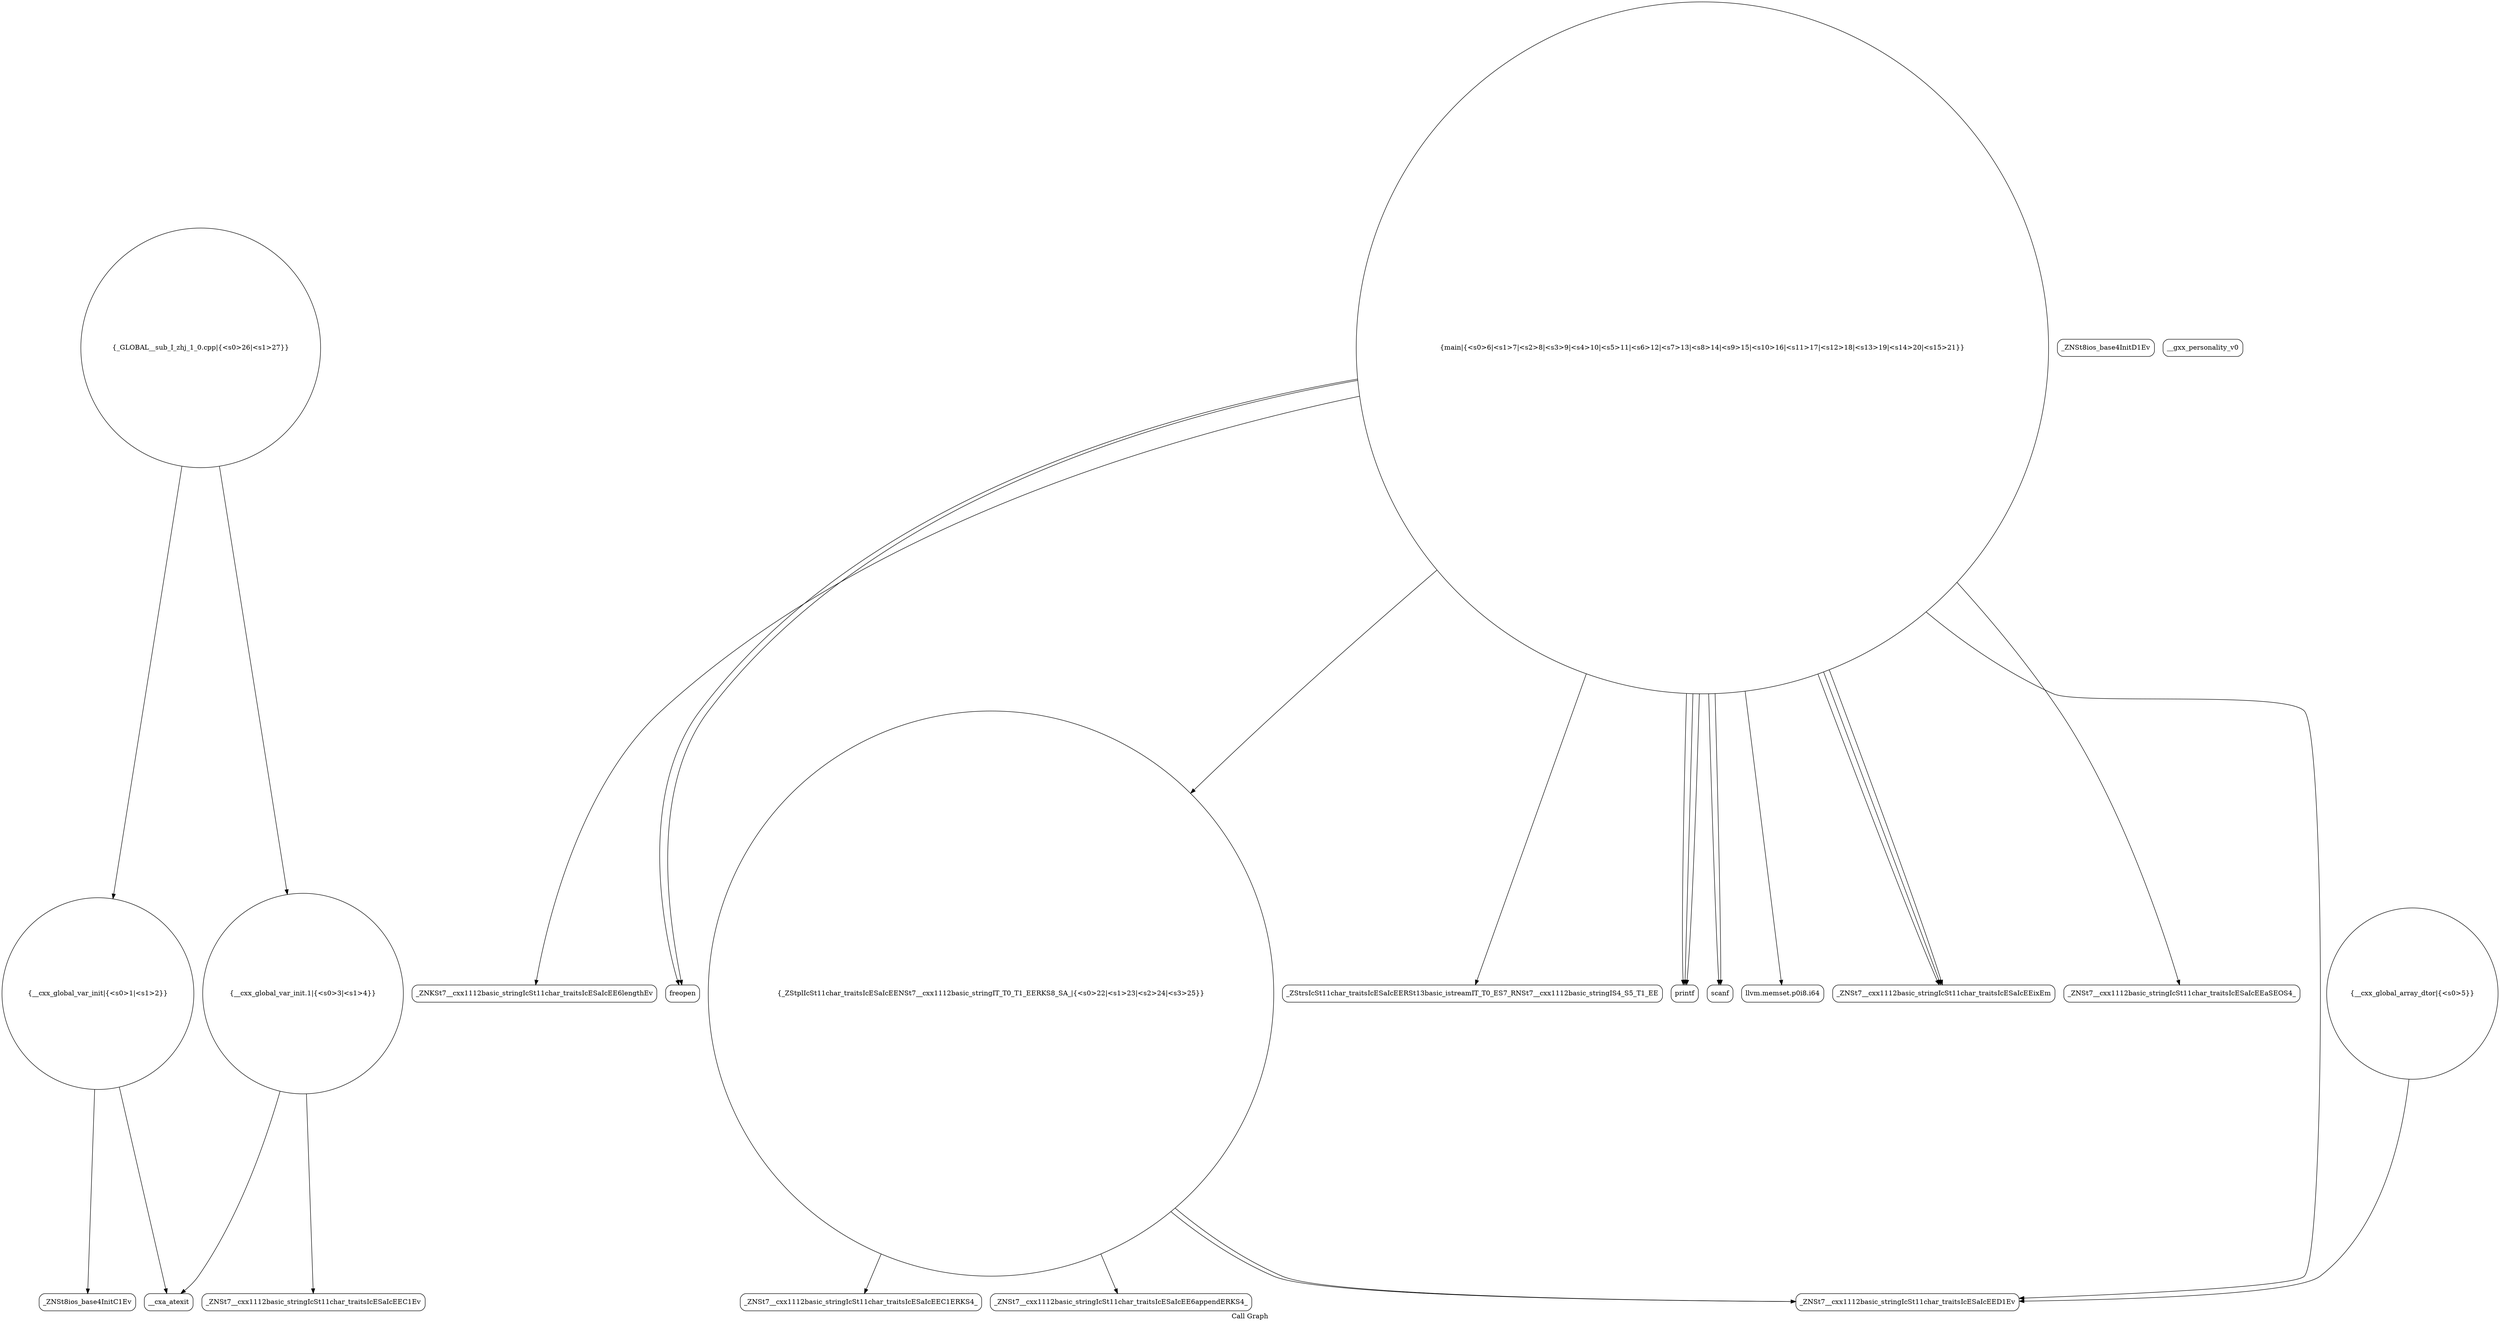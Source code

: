 digraph "Call Graph" {
	label="Call Graph";

	Node0x55fe6f817a00 [shape=record,shape=circle,label="{__cxx_global_var_init|{<s0>1|<s1>2}}"];
	Node0x55fe6f817a00:s0 -> Node0x55fe6f895100[color=black];
	Node0x55fe6f817a00:s1 -> Node0x55fe6f895200[color=black];
	Node0x55fe6f895400 [shape=record,shape=Mrecord,label="{_ZNSt7__cxx1112basic_stringIcSt11char_traitsIcESaIcEED1Ev}"];
	Node0x55fe6f895780 [shape=record,shape=Mrecord,label="{_ZNKSt7__cxx1112basic_stringIcSt11char_traitsIcESaIcEE6lengthEv}"];
	Node0x55fe6f895b00 [shape=record,shape=circle,label="{_GLOBAL__sub_I_zhj_1_0.cpp|{<s0>26|<s1>27}}"];
	Node0x55fe6f895b00:s0 -> Node0x55fe6f817a00[color=black];
	Node0x55fe6f895b00:s1 -> Node0x55fe6f895280[color=black];
	Node0x55fe6f895180 [shape=record,shape=Mrecord,label="{_ZNSt8ios_base4InitD1Ev}"];
	Node0x55fe6f895500 [shape=record,shape=Mrecord,label="{freopen}"];
	Node0x55fe6f895880 [shape=record,shape=circle,label="{_ZStplIcSt11char_traitsIcESaIcEENSt7__cxx1112basic_stringIT_T0_T1_EERKS8_SA_|{<s0>22|<s1>23|<s2>24|<s3>25}}"];
	Node0x55fe6f895880:s0 -> Node0x55fe6f895980[color=black];
	Node0x55fe6f895880:s1 -> Node0x55fe6f895a00[color=black];
	Node0x55fe6f895880:s2 -> Node0x55fe6f895400[color=black];
	Node0x55fe6f895880:s3 -> Node0x55fe6f895400[color=black];
	Node0x55fe6f895280 [shape=record,shape=circle,label="{__cxx_global_var_init.1|{<s0>3|<s1>4}}"];
	Node0x55fe6f895280:s0 -> Node0x55fe6f895300[color=black];
	Node0x55fe6f895280:s1 -> Node0x55fe6f895200[color=black];
	Node0x55fe6f895600 [shape=record,shape=Mrecord,label="{_ZStrsIcSt11char_traitsIcESaIcEERSt13basic_istreamIT_T0_ES7_RNSt7__cxx1112basic_stringIS4_S5_T1_EE}"];
	Node0x55fe6f895980 [shape=record,shape=Mrecord,label="{_ZNSt7__cxx1112basic_stringIcSt11char_traitsIcESaIcEEC1ERKS4_}"];
	Node0x55fe6f895380 [shape=record,shape=circle,label="{__cxx_global_array_dtor|{<s0>5}}"];
	Node0x55fe6f895380:s0 -> Node0x55fe6f895400[color=black];
	Node0x55fe6f895700 [shape=record,shape=Mrecord,label="{printf}"];
	Node0x55fe6f895a80 [shape=record,shape=Mrecord,label="{__gxx_personality_v0}"];
	Node0x55fe6f895100 [shape=record,shape=Mrecord,label="{_ZNSt8ios_base4InitC1Ev}"];
	Node0x55fe6f895480 [shape=record,shape=circle,label="{main|{<s0>6|<s1>7|<s2>8|<s3>9|<s4>10|<s5>11|<s6>12|<s7>13|<s8>14|<s9>15|<s10>16|<s11>17|<s12>18|<s13>19|<s14>20|<s15>21}}"];
	Node0x55fe6f895480:s0 -> Node0x55fe6f895500[color=black];
	Node0x55fe6f895480:s1 -> Node0x55fe6f895500[color=black];
	Node0x55fe6f895480:s2 -> Node0x55fe6f895580[color=black];
	Node0x55fe6f895480:s3 -> Node0x55fe6f895580[color=black];
	Node0x55fe6f895480:s4 -> Node0x55fe6f895600[color=black];
	Node0x55fe6f895480:s5 -> Node0x55fe6f895680[color=black];
	Node0x55fe6f895480:s6 -> Node0x55fe6f895700[color=black];
	Node0x55fe6f895480:s7 -> Node0x55fe6f895780[color=black];
	Node0x55fe6f895480:s8 -> Node0x55fe6f895800[color=black];
	Node0x55fe6f895480:s9 -> Node0x55fe6f895800[color=black];
	Node0x55fe6f895480:s10 -> Node0x55fe6f895800[color=black];
	Node0x55fe6f895480:s11 -> Node0x55fe6f895880[color=black];
	Node0x55fe6f895480:s12 -> Node0x55fe6f895900[color=black];
	Node0x55fe6f895480:s13 -> Node0x55fe6f895400[color=black];
	Node0x55fe6f895480:s14 -> Node0x55fe6f895700[color=black];
	Node0x55fe6f895480:s15 -> Node0x55fe6f895700[color=black];
	Node0x55fe6f895800 [shape=record,shape=Mrecord,label="{_ZNSt7__cxx1112basic_stringIcSt11char_traitsIcESaIcEEixEm}"];
	Node0x55fe6f895200 [shape=record,shape=Mrecord,label="{__cxa_atexit}"];
	Node0x55fe6f895580 [shape=record,shape=Mrecord,label="{scanf}"];
	Node0x55fe6f895900 [shape=record,shape=Mrecord,label="{_ZNSt7__cxx1112basic_stringIcSt11char_traitsIcESaIcEEaSEOS4_}"];
	Node0x55fe6f895300 [shape=record,shape=Mrecord,label="{_ZNSt7__cxx1112basic_stringIcSt11char_traitsIcESaIcEEC1Ev}"];
	Node0x55fe6f895680 [shape=record,shape=Mrecord,label="{llvm.memset.p0i8.i64}"];
	Node0x55fe6f895a00 [shape=record,shape=Mrecord,label="{_ZNSt7__cxx1112basic_stringIcSt11char_traitsIcESaIcEE6appendERKS4_}"];
}
